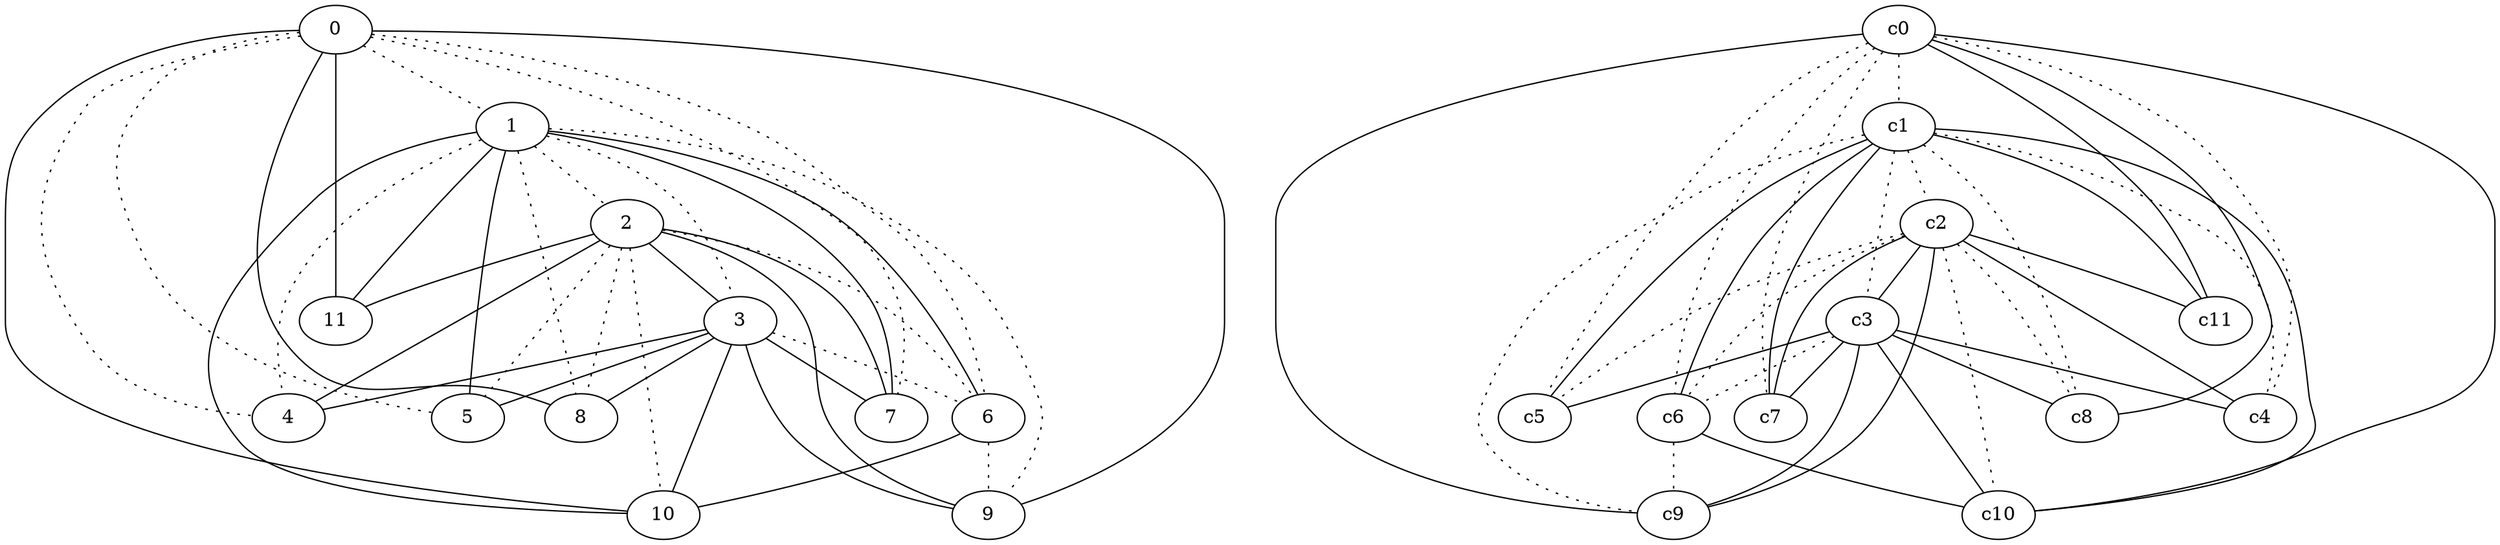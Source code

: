 graph {
a0[label=0];
a1[label=1];
a2[label=2];
a3[label=3];
a4[label=4];
a5[label=5];
a6[label=6];
a7[label=7];
a8[label=8];
a9[label=9];
a10[label=10];
a11[label=11];
a0 -- a1 [style=dotted];
a0 -- a4 [style=dotted];
a0 -- a5 [style=dotted];
a0 -- a6 [style=dotted];
a0 -- a7 [style=dotted];
a0 -- a8;
a0 -- a9;
a0 -- a10;
a0 -- a11;
a1 -- a2 [style=dotted];
a1 -- a3 [style=dotted];
a1 -- a4 [style=dotted];
a1 -- a5;
a1 -- a6;
a1 -- a7;
a1 -- a8 [style=dotted];
a1 -- a9 [style=dotted];
a1 -- a10;
a1 -- a11;
a2 -- a3;
a2 -- a4;
a2 -- a5 [style=dotted];
a2 -- a6 [style=dotted];
a2 -- a7;
a2 -- a8 [style=dotted];
a2 -- a9;
a2 -- a10 [style=dotted];
a2 -- a11;
a3 -- a4;
a3 -- a5;
a3 -- a6 [style=dotted];
a3 -- a7;
a3 -- a8;
a3 -- a9;
a3 -- a10;
a6 -- a9 [style=dotted];
a6 -- a10;
c0 -- c1 [style=dotted];
c0 -- c4 [style=dotted];
c0 -- c5 [style=dotted];
c0 -- c6 [style=dotted];
c0 -- c7 [style=dotted];
c0 -- c8;
c0 -- c9;
c0 -- c10;
c0 -- c11;
c1 -- c2 [style=dotted];
c1 -- c3 [style=dotted];
c1 -- c4 [style=dotted];
c1 -- c5;
c1 -- c6;
c1 -- c7;
c1 -- c8 [style=dotted];
c1 -- c9 [style=dotted];
c1 -- c10;
c1 -- c11;
c2 -- c3;
c2 -- c4;
c2 -- c5 [style=dotted];
c2 -- c6 [style=dotted];
c2 -- c7;
c2 -- c8 [style=dotted];
c2 -- c9;
c2 -- c10 [style=dotted];
c2 -- c11;
c3 -- c4;
c3 -- c5;
c3 -- c6 [style=dotted];
c3 -- c7;
c3 -- c8;
c3 -- c9;
c3 -- c10;
c6 -- c9 [style=dotted];
c6 -- c10;
}
